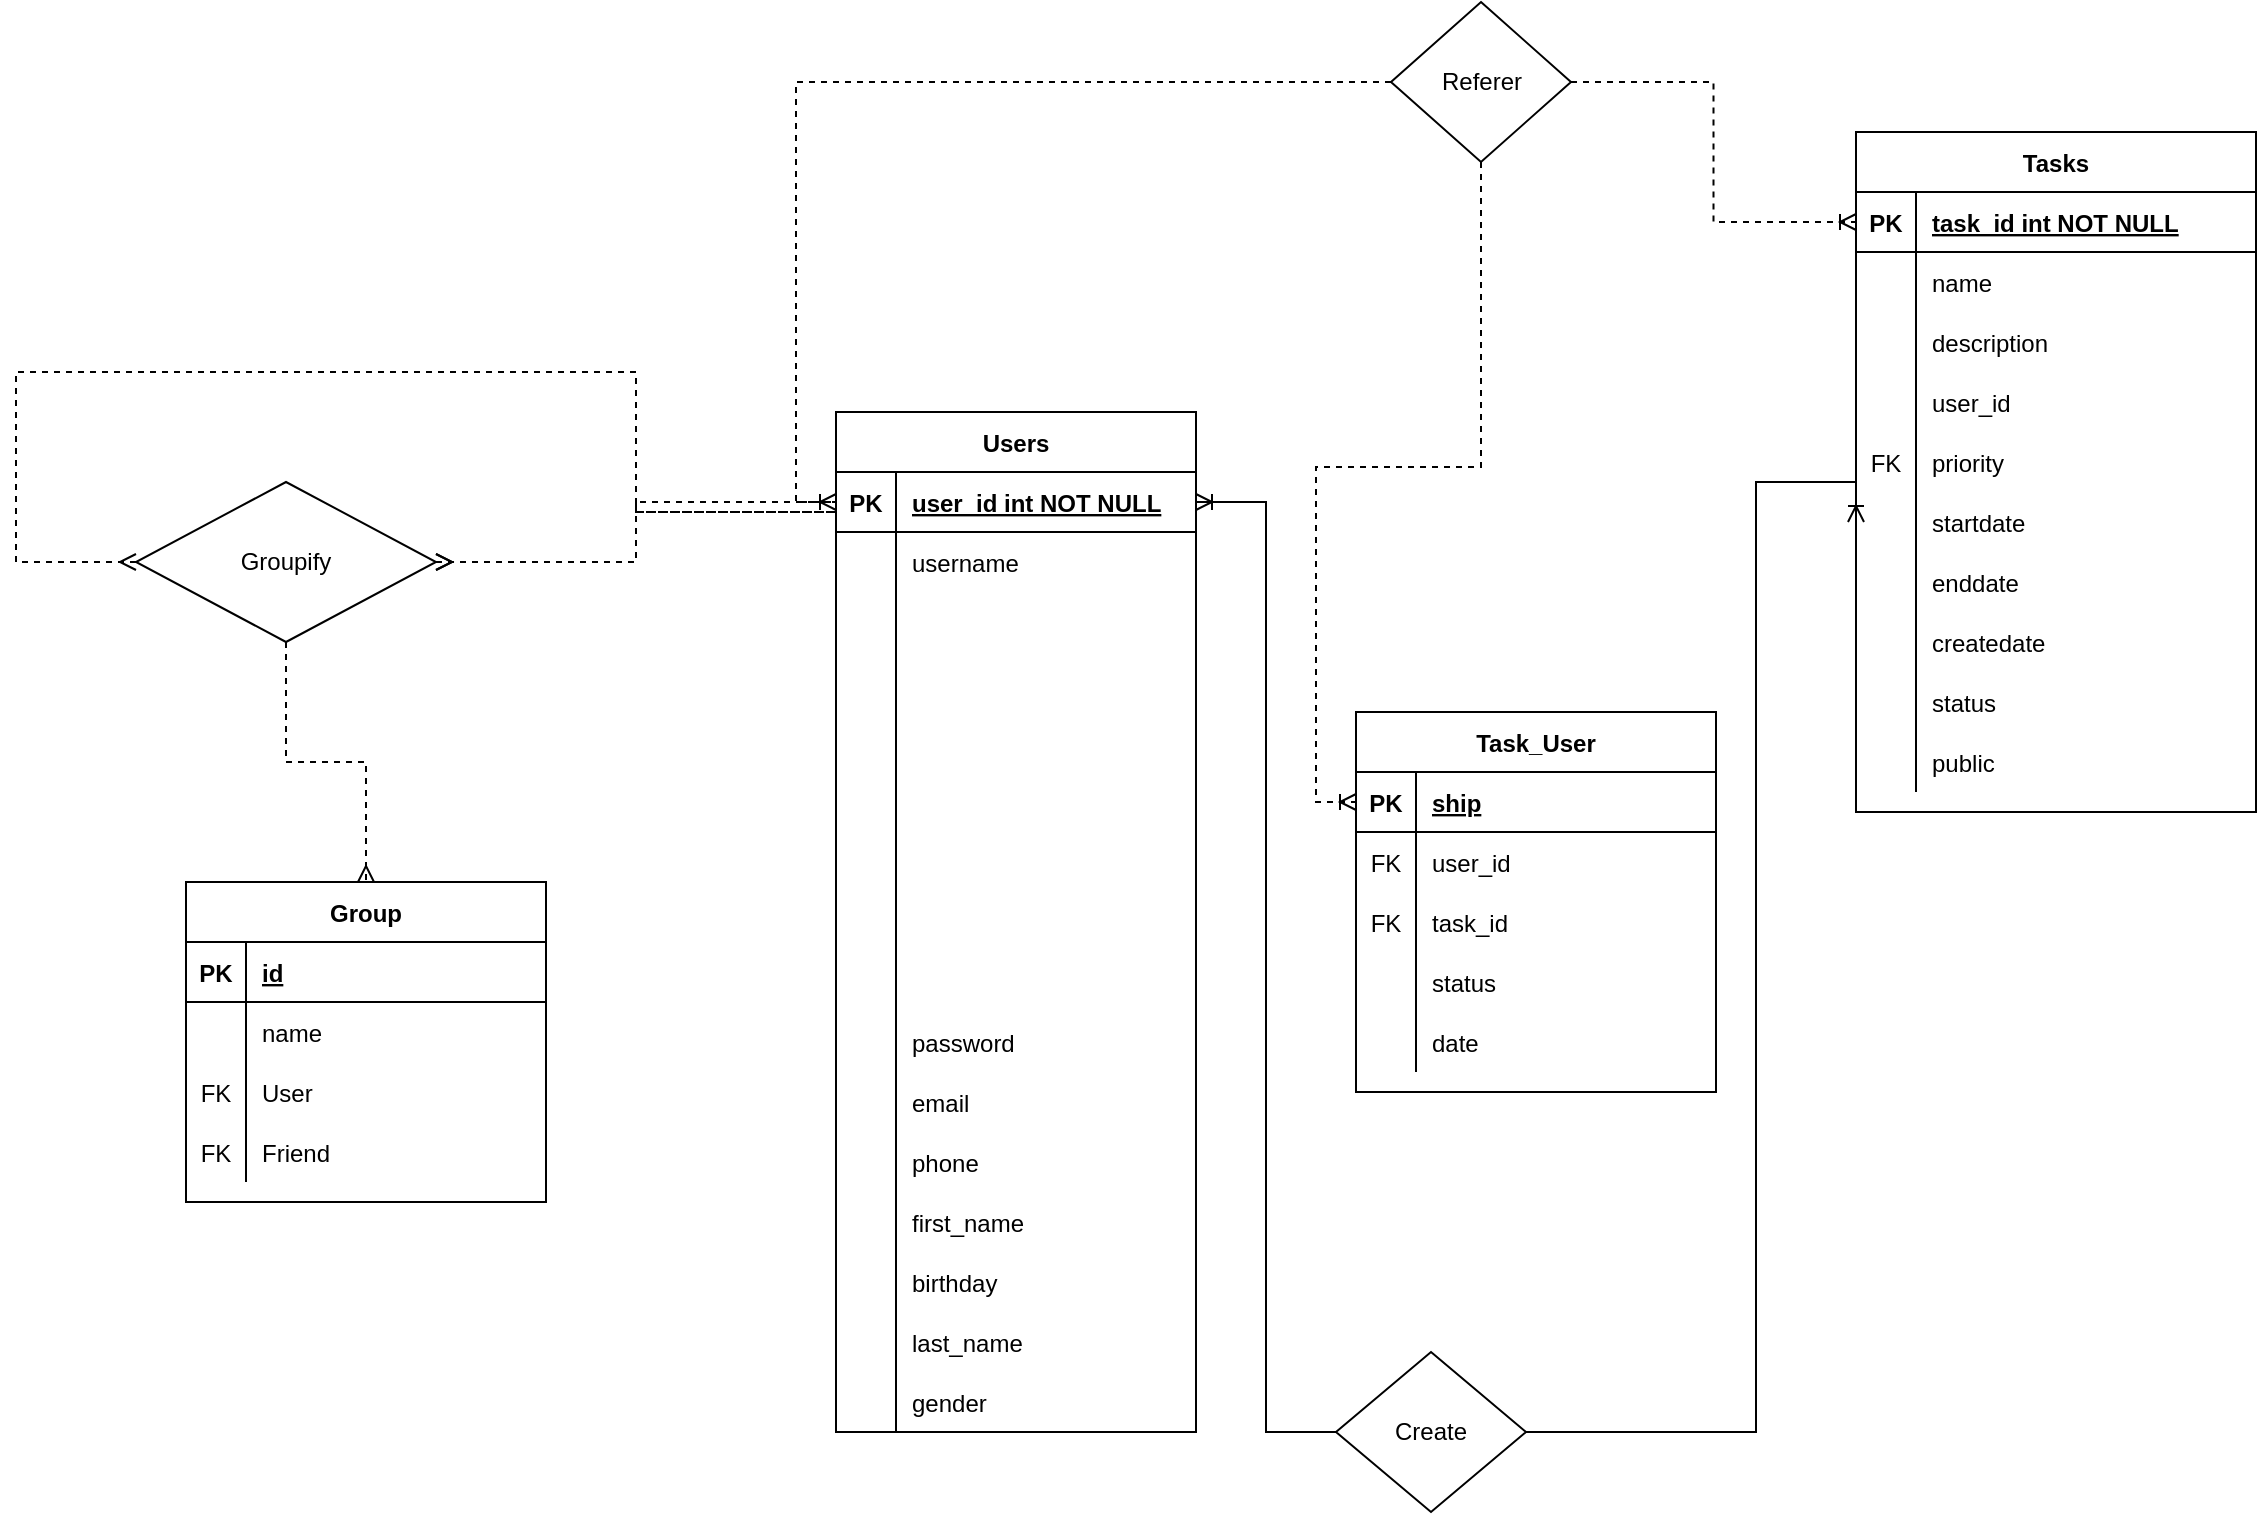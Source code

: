 <mxfile version="20.4.0" type="github">
  <diagram id="Y2d9emIrTL5dsCf72eh4" name="Страница 1">
    <mxGraphModel dx="2249" dy="794" grid="1" gridSize="10" guides="1" tooltips="1" connect="1" arrows="1" fold="1" page="1" pageScale="1" pageWidth="827" pageHeight="1169" math="0" shadow="0">
      <root>
        <mxCell id="0" />
        <mxCell id="1" parent="0" />
        <mxCell id="_Jr-ETtrOmnpSf2KZrez-17" value="Users" style="shape=table;startSize=30;container=1;collapsible=1;childLayout=tableLayout;fixedRows=1;rowLines=0;fontStyle=1;align=center;resizeLast=1;" parent="1" vertex="1">
          <mxGeometry x="80" y="270" width="180" height="510" as="geometry" />
        </mxCell>
        <mxCell id="_Jr-ETtrOmnpSf2KZrez-18" value="" style="shape=tableRow;horizontal=0;startSize=0;swimlaneHead=0;swimlaneBody=0;fillColor=none;collapsible=0;dropTarget=0;points=[[0,0.5],[1,0.5]];portConstraint=eastwest;top=0;left=0;right=0;bottom=1;" parent="_Jr-ETtrOmnpSf2KZrez-17" vertex="1">
          <mxGeometry y="30" width="180" height="30" as="geometry" />
        </mxCell>
        <mxCell id="_Jr-ETtrOmnpSf2KZrez-19" value="PK" style="shape=partialRectangle;connectable=0;fillColor=none;top=0;left=0;bottom=0;right=0;fontStyle=1;overflow=hidden;" parent="_Jr-ETtrOmnpSf2KZrez-18" vertex="1">
          <mxGeometry width="30" height="30" as="geometry">
            <mxRectangle width="30" height="30" as="alternateBounds" />
          </mxGeometry>
        </mxCell>
        <mxCell id="_Jr-ETtrOmnpSf2KZrez-20" value="user_id int NOT NULL" style="shape=partialRectangle;connectable=0;fillColor=none;top=0;left=0;bottom=0;right=0;align=left;spacingLeft=6;fontStyle=5;overflow=hidden;" parent="_Jr-ETtrOmnpSf2KZrez-18" vertex="1">
          <mxGeometry x="30" width="150" height="30" as="geometry">
            <mxRectangle width="150" height="30" as="alternateBounds" />
          </mxGeometry>
        </mxCell>
        <mxCell id="uWXEXd1oXIdzr7isjqAE-45" value="" style="shape=tableRow;horizontal=0;startSize=0;swimlaneHead=0;swimlaneBody=0;fillColor=none;collapsible=0;dropTarget=0;points=[[0,0.5],[1,0.5]];portConstraint=eastwest;top=0;left=0;right=0;bottom=0;" vertex="1" parent="_Jr-ETtrOmnpSf2KZrez-17">
          <mxGeometry y="60" width="180" height="30" as="geometry" />
        </mxCell>
        <mxCell id="uWXEXd1oXIdzr7isjqAE-46" value="" style="shape=partialRectangle;connectable=0;fillColor=none;top=0;left=0;bottom=0;right=0;editable=1;overflow=hidden;" vertex="1" parent="uWXEXd1oXIdzr7isjqAE-45">
          <mxGeometry width="30" height="30" as="geometry">
            <mxRectangle width="30" height="30" as="alternateBounds" />
          </mxGeometry>
        </mxCell>
        <mxCell id="uWXEXd1oXIdzr7isjqAE-47" value="username" style="shape=partialRectangle;connectable=0;fillColor=none;top=0;left=0;bottom=0;right=0;align=left;spacingLeft=6;overflow=hidden;" vertex="1" parent="uWXEXd1oXIdzr7isjqAE-45">
          <mxGeometry x="30" width="150" height="30" as="geometry">
            <mxRectangle width="150" height="30" as="alternateBounds" />
          </mxGeometry>
        </mxCell>
        <mxCell id="uWXEXd1oXIdzr7isjqAE-41" value="" style="shape=tableRow;horizontal=0;startSize=0;swimlaneHead=0;swimlaneBody=0;fillColor=none;collapsible=0;dropTarget=0;points=[[0,0.5],[1,0.5]];portConstraint=eastwest;top=0;left=0;right=0;bottom=0;" vertex="1" parent="_Jr-ETtrOmnpSf2KZrez-17">
          <mxGeometry y="90" width="180" height="30" as="geometry" />
        </mxCell>
        <mxCell id="uWXEXd1oXIdzr7isjqAE-42" value="" style="shape=partialRectangle;connectable=0;fillColor=none;top=0;left=0;bottom=0;right=0;editable=1;overflow=hidden;" vertex="1" parent="uWXEXd1oXIdzr7isjqAE-41">
          <mxGeometry width="30" height="30" as="geometry">
            <mxRectangle width="30" height="30" as="alternateBounds" />
          </mxGeometry>
        </mxCell>
        <mxCell id="uWXEXd1oXIdzr7isjqAE-43" value="" style="shape=partialRectangle;connectable=0;fillColor=none;top=0;left=0;bottom=0;right=0;align=left;spacingLeft=6;overflow=hidden;" vertex="1" parent="uWXEXd1oXIdzr7isjqAE-41">
          <mxGeometry x="30" width="150" height="30" as="geometry">
            <mxRectangle width="150" height="30" as="alternateBounds" />
          </mxGeometry>
        </mxCell>
        <mxCell id="uWXEXd1oXIdzr7isjqAE-38" value="" style="shape=tableRow;horizontal=0;startSize=0;swimlaneHead=0;swimlaneBody=0;fillColor=none;collapsible=0;dropTarget=0;points=[[0,0.5],[1,0.5]];portConstraint=eastwest;top=0;left=0;right=0;bottom=0;" vertex="1" parent="_Jr-ETtrOmnpSf2KZrez-17">
          <mxGeometry y="120" width="180" height="30" as="geometry" />
        </mxCell>
        <mxCell id="uWXEXd1oXIdzr7isjqAE-39" value="" style="shape=partialRectangle;connectable=0;fillColor=none;top=0;left=0;bottom=0;right=0;editable=1;overflow=hidden;" vertex="1" parent="uWXEXd1oXIdzr7isjqAE-38">
          <mxGeometry width="30" height="30" as="geometry">
            <mxRectangle width="30" height="30" as="alternateBounds" />
          </mxGeometry>
        </mxCell>
        <mxCell id="uWXEXd1oXIdzr7isjqAE-40" value="" style="shape=partialRectangle;connectable=0;fillColor=none;top=0;left=0;bottom=0;right=0;align=left;spacingLeft=6;overflow=hidden;" vertex="1" parent="uWXEXd1oXIdzr7isjqAE-38">
          <mxGeometry x="30" width="150" height="30" as="geometry">
            <mxRectangle width="150" height="30" as="alternateBounds" />
          </mxGeometry>
        </mxCell>
        <mxCell id="uWXEXd1oXIdzr7isjqAE-35" value="" style="shape=tableRow;horizontal=0;startSize=0;swimlaneHead=0;swimlaneBody=0;fillColor=none;collapsible=0;dropTarget=0;points=[[0,0.5],[1,0.5]];portConstraint=eastwest;top=0;left=0;right=0;bottom=0;" vertex="1" parent="_Jr-ETtrOmnpSf2KZrez-17">
          <mxGeometry y="150" width="180" height="30" as="geometry" />
        </mxCell>
        <mxCell id="uWXEXd1oXIdzr7isjqAE-36" value="" style="shape=partialRectangle;connectable=0;fillColor=none;top=0;left=0;bottom=0;right=0;editable=1;overflow=hidden;" vertex="1" parent="uWXEXd1oXIdzr7isjqAE-35">
          <mxGeometry width="30" height="30" as="geometry">
            <mxRectangle width="30" height="30" as="alternateBounds" />
          </mxGeometry>
        </mxCell>
        <mxCell id="uWXEXd1oXIdzr7isjqAE-37" value="" style="shape=partialRectangle;connectable=0;fillColor=none;top=0;left=0;bottom=0;right=0;align=left;spacingLeft=6;overflow=hidden;" vertex="1" parent="uWXEXd1oXIdzr7isjqAE-35">
          <mxGeometry x="30" width="150" height="30" as="geometry">
            <mxRectangle width="150" height="30" as="alternateBounds" />
          </mxGeometry>
        </mxCell>
        <mxCell id="uWXEXd1oXIdzr7isjqAE-32" value="" style="shape=tableRow;horizontal=0;startSize=0;swimlaneHead=0;swimlaneBody=0;fillColor=none;collapsible=0;dropTarget=0;points=[[0,0.5],[1,0.5]];portConstraint=eastwest;top=0;left=0;right=0;bottom=0;" vertex="1" parent="_Jr-ETtrOmnpSf2KZrez-17">
          <mxGeometry y="180" width="180" height="30" as="geometry" />
        </mxCell>
        <mxCell id="uWXEXd1oXIdzr7isjqAE-33" value="" style="shape=partialRectangle;connectable=0;fillColor=none;top=0;left=0;bottom=0;right=0;editable=1;overflow=hidden;" vertex="1" parent="uWXEXd1oXIdzr7isjqAE-32">
          <mxGeometry width="30" height="30" as="geometry">
            <mxRectangle width="30" height="30" as="alternateBounds" />
          </mxGeometry>
        </mxCell>
        <mxCell id="uWXEXd1oXIdzr7isjqAE-34" value="" style="shape=partialRectangle;connectable=0;fillColor=none;top=0;left=0;bottom=0;right=0;align=left;spacingLeft=6;overflow=hidden;" vertex="1" parent="uWXEXd1oXIdzr7isjqAE-32">
          <mxGeometry x="30" width="150" height="30" as="geometry">
            <mxRectangle width="150" height="30" as="alternateBounds" />
          </mxGeometry>
        </mxCell>
        <mxCell id="uWXEXd1oXIdzr7isjqAE-24" value="" style="shape=tableRow;horizontal=0;startSize=0;swimlaneHead=0;swimlaneBody=0;fillColor=none;collapsible=0;dropTarget=0;points=[[0,0.5],[1,0.5]];portConstraint=eastwest;top=0;left=0;right=0;bottom=0;" vertex="1" parent="_Jr-ETtrOmnpSf2KZrez-17">
          <mxGeometry y="210" width="180" height="30" as="geometry" />
        </mxCell>
        <mxCell id="uWXEXd1oXIdzr7isjqAE-25" value="" style="shape=partialRectangle;connectable=0;fillColor=none;top=0;left=0;bottom=0;right=0;editable=1;overflow=hidden;" vertex="1" parent="uWXEXd1oXIdzr7isjqAE-24">
          <mxGeometry width="30" height="30" as="geometry">
            <mxRectangle width="30" height="30" as="alternateBounds" />
          </mxGeometry>
        </mxCell>
        <mxCell id="uWXEXd1oXIdzr7isjqAE-26" value="" style="shape=partialRectangle;connectable=0;fillColor=none;top=0;left=0;bottom=0;right=0;align=left;spacingLeft=6;overflow=hidden;" vertex="1" parent="uWXEXd1oXIdzr7isjqAE-24">
          <mxGeometry x="30" width="150" height="30" as="geometry">
            <mxRectangle width="150" height="30" as="alternateBounds" />
          </mxGeometry>
        </mxCell>
        <mxCell id="uWXEXd1oXIdzr7isjqAE-21" value="" style="shape=tableRow;horizontal=0;startSize=0;swimlaneHead=0;swimlaneBody=0;fillColor=none;collapsible=0;dropTarget=0;points=[[0,0.5],[1,0.5]];portConstraint=eastwest;top=0;left=0;right=0;bottom=0;" vertex="1" parent="_Jr-ETtrOmnpSf2KZrez-17">
          <mxGeometry y="240" width="180" height="30" as="geometry" />
        </mxCell>
        <mxCell id="uWXEXd1oXIdzr7isjqAE-22" value="" style="shape=partialRectangle;connectable=0;fillColor=none;top=0;left=0;bottom=0;right=0;editable=1;overflow=hidden;" vertex="1" parent="uWXEXd1oXIdzr7isjqAE-21">
          <mxGeometry width="30" height="30" as="geometry">
            <mxRectangle width="30" height="30" as="alternateBounds" />
          </mxGeometry>
        </mxCell>
        <mxCell id="uWXEXd1oXIdzr7isjqAE-23" value="" style="shape=partialRectangle;connectable=0;fillColor=none;top=0;left=0;bottom=0;right=0;align=left;spacingLeft=6;overflow=hidden;" vertex="1" parent="uWXEXd1oXIdzr7isjqAE-21">
          <mxGeometry x="30" width="150" height="30" as="geometry">
            <mxRectangle width="150" height="30" as="alternateBounds" />
          </mxGeometry>
        </mxCell>
        <mxCell id="_Jr-ETtrOmnpSf2KZrez-21" value="" style="shape=tableRow;horizontal=0;startSize=0;swimlaneHead=0;swimlaneBody=0;fillColor=none;collapsible=0;dropTarget=0;points=[[0,0.5],[1,0.5]];portConstraint=eastwest;top=0;left=0;right=0;bottom=0;" parent="_Jr-ETtrOmnpSf2KZrez-17" vertex="1">
          <mxGeometry y="270" width="180" height="30" as="geometry" />
        </mxCell>
        <mxCell id="_Jr-ETtrOmnpSf2KZrez-22" value="" style="shape=partialRectangle;connectable=0;fillColor=none;top=0;left=0;bottom=0;right=0;editable=1;overflow=hidden;" parent="_Jr-ETtrOmnpSf2KZrez-21" vertex="1">
          <mxGeometry width="30" height="30" as="geometry">
            <mxRectangle width="30" height="30" as="alternateBounds" />
          </mxGeometry>
        </mxCell>
        <mxCell id="_Jr-ETtrOmnpSf2KZrez-23" value="" style="shape=partialRectangle;connectable=0;fillColor=none;top=0;left=0;bottom=0;right=0;align=left;spacingLeft=6;overflow=hidden;" parent="_Jr-ETtrOmnpSf2KZrez-21" vertex="1">
          <mxGeometry x="30" width="150" height="30" as="geometry">
            <mxRectangle width="150" height="30" as="alternateBounds" />
          </mxGeometry>
        </mxCell>
        <mxCell id="_Jr-ETtrOmnpSf2KZrez-24" value="" style="shape=tableRow;horizontal=0;startSize=0;swimlaneHead=0;swimlaneBody=0;fillColor=none;collapsible=0;dropTarget=0;points=[[0,0.5],[1,0.5]];portConstraint=eastwest;top=0;left=0;right=0;bottom=0;" parent="_Jr-ETtrOmnpSf2KZrez-17" vertex="1">
          <mxGeometry y="300" width="180" height="30" as="geometry" />
        </mxCell>
        <mxCell id="_Jr-ETtrOmnpSf2KZrez-25" value="" style="shape=partialRectangle;connectable=0;fillColor=none;top=0;left=0;bottom=0;right=0;editable=1;overflow=hidden;" parent="_Jr-ETtrOmnpSf2KZrez-24" vertex="1">
          <mxGeometry width="30" height="30" as="geometry">
            <mxRectangle width="30" height="30" as="alternateBounds" />
          </mxGeometry>
        </mxCell>
        <mxCell id="_Jr-ETtrOmnpSf2KZrez-26" value="password" style="shape=partialRectangle;connectable=0;fillColor=none;top=0;left=0;bottom=0;right=0;align=left;spacingLeft=6;overflow=hidden;" parent="_Jr-ETtrOmnpSf2KZrez-24" vertex="1">
          <mxGeometry x="30" width="150" height="30" as="geometry">
            <mxRectangle width="150" height="30" as="alternateBounds" />
          </mxGeometry>
        </mxCell>
        <mxCell id="_Jr-ETtrOmnpSf2KZrez-27" value="" style="shape=tableRow;horizontal=0;startSize=0;swimlaneHead=0;swimlaneBody=0;fillColor=none;collapsible=0;dropTarget=0;points=[[0,0.5],[1,0.5]];portConstraint=eastwest;top=0;left=0;right=0;bottom=0;" parent="_Jr-ETtrOmnpSf2KZrez-17" vertex="1">
          <mxGeometry y="330" width="180" height="30" as="geometry" />
        </mxCell>
        <mxCell id="_Jr-ETtrOmnpSf2KZrez-28" value="" style="shape=partialRectangle;connectable=0;fillColor=none;top=0;left=0;bottom=0;right=0;editable=1;overflow=hidden;" parent="_Jr-ETtrOmnpSf2KZrez-27" vertex="1">
          <mxGeometry width="30" height="30" as="geometry">
            <mxRectangle width="30" height="30" as="alternateBounds" />
          </mxGeometry>
        </mxCell>
        <mxCell id="_Jr-ETtrOmnpSf2KZrez-29" value="email" style="shape=partialRectangle;connectable=0;fillColor=none;top=0;left=0;bottom=0;right=0;align=left;spacingLeft=6;overflow=hidden;" parent="_Jr-ETtrOmnpSf2KZrez-27" vertex="1">
          <mxGeometry x="30" width="150" height="30" as="geometry">
            <mxRectangle width="150" height="30" as="alternateBounds" />
          </mxGeometry>
        </mxCell>
        <mxCell id="_Jr-ETtrOmnpSf2KZrez-57" style="shape=tableRow;horizontal=0;startSize=0;swimlaneHead=0;swimlaneBody=0;fillColor=none;collapsible=0;dropTarget=0;points=[[0,0.5],[1,0.5]];portConstraint=eastwest;top=0;left=0;right=0;bottom=0;" parent="_Jr-ETtrOmnpSf2KZrez-17" vertex="1">
          <mxGeometry y="360" width="180" height="30" as="geometry" />
        </mxCell>
        <mxCell id="_Jr-ETtrOmnpSf2KZrez-58" style="shape=partialRectangle;connectable=0;fillColor=none;top=0;left=0;bottom=0;right=0;editable=1;overflow=hidden;" parent="_Jr-ETtrOmnpSf2KZrez-57" vertex="1">
          <mxGeometry width="30" height="30" as="geometry">
            <mxRectangle width="30" height="30" as="alternateBounds" />
          </mxGeometry>
        </mxCell>
        <mxCell id="_Jr-ETtrOmnpSf2KZrez-59" value="phone" style="shape=partialRectangle;connectable=0;fillColor=none;top=0;left=0;bottom=0;right=0;align=left;spacingLeft=6;overflow=hidden;" parent="_Jr-ETtrOmnpSf2KZrez-57" vertex="1">
          <mxGeometry x="30" width="150" height="30" as="geometry">
            <mxRectangle width="150" height="30" as="alternateBounds" />
          </mxGeometry>
        </mxCell>
        <mxCell id="_Jr-ETtrOmnpSf2KZrez-63" style="shape=tableRow;horizontal=0;startSize=0;swimlaneHead=0;swimlaneBody=0;fillColor=none;collapsible=0;dropTarget=0;points=[[0,0.5],[1,0.5]];portConstraint=eastwest;top=0;left=0;right=0;bottom=0;" parent="_Jr-ETtrOmnpSf2KZrez-17" vertex="1">
          <mxGeometry y="390" width="180" height="30" as="geometry" />
        </mxCell>
        <mxCell id="_Jr-ETtrOmnpSf2KZrez-64" style="shape=partialRectangle;connectable=0;fillColor=none;top=0;left=0;bottom=0;right=0;editable=1;overflow=hidden;" parent="_Jr-ETtrOmnpSf2KZrez-63" vertex="1">
          <mxGeometry width="30" height="30" as="geometry">
            <mxRectangle width="30" height="30" as="alternateBounds" />
          </mxGeometry>
        </mxCell>
        <mxCell id="_Jr-ETtrOmnpSf2KZrez-65" value="first_name" style="shape=partialRectangle;connectable=0;fillColor=none;top=0;left=0;bottom=0;right=0;align=left;spacingLeft=6;overflow=hidden;" parent="_Jr-ETtrOmnpSf2KZrez-63" vertex="1">
          <mxGeometry x="30" width="150" height="30" as="geometry">
            <mxRectangle width="150" height="30" as="alternateBounds" />
          </mxGeometry>
        </mxCell>
        <mxCell id="_Jr-ETtrOmnpSf2KZrez-60" style="shape=tableRow;horizontal=0;startSize=0;swimlaneHead=0;swimlaneBody=0;fillColor=none;collapsible=0;dropTarget=0;points=[[0,0.5],[1,0.5]];portConstraint=eastwest;top=0;left=0;right=0;bottom=0;" parent="_Jr-ETtrOmnpSf2KZrez-17" vertex="1">
          <mxGeometry y="420" width="180" height="30" as="geometry" />
        </mxCell>
        <mxCell id="_Jr-ETtrOmnpSf2KZrez-61" style="shape=partialRectangle;connectable=0;fillColor=none;top=0;left=0;bottom=0;right=0;editable=1;overflow=hidden;" parent="_Jr-ETtrOmnpSf2KZrez-60" vertex="1">
          <mxGeometry width="30" height="30" as="geometry">
            <mxRectangle width="30" height="30" as="alternateBounds" />
          </mxGeometry>
        </mxCell>
        <mxCell id="_Jr-ETtrOmnpSf2KZrez-62" value="birthday" style="shape=partialRectangle;connectable=0;fillColor=none;top=0;left=0;bottom=0;right=0;align=left;spacingLeft=6;overflow=hidden;" parent="_Jr-ETtrOmnpSf2KZrez-60" vertex="1">
          <mxGeometry x="30" width="150" height="30" as="geometry">
            <mxRectangle width="150" height="30" as="alternateBounds" />
          </mxGeometry>
        </mxCell>
        <mxCell id="_Jr-ETtrOmnpSf2KZrez-66" style="shape=tableRow;horizontal=0;startSize=0;swimlaneHead=0;swimlaneBody=0;fillColor=none;collapsible=0;dropTarget=0;points=[[0,0.5],[1,0.5]];portConstraint=eastwest;top=0;left=0;right=0;bottom=0;" parent="_Jr-ETtrOmnpSf2KZrez-17" vertex="1">
          <mxGeometry y="450" width="180" height="30" as="geometry" />
        </mxCell>
        <mxCell id="_Jr-ETtrOmnpSf2KZrez-67" style="shape=partialRectangle;connectable=0;fillColor=none;top=0;left=0;bottom=0;right=0;editable=1;overflow=hidden;" parent="_Jr-ETtrOmnpSf2KZrez-66" vertex="1">
          <mxGeometry width="30" height="30" as="geometry">
            <mxRectangle width="30" height="30" as="alternateBounds" />
          </mxGeometry>
        </mxCell>
        <mxCell id="_Jr-ETtrOmnpSf2KZrez-68" value="last_name" style="shape=partialRectangle;connectable=0;fillColor=none;top=0;left=0;bottom=0;right=0;align=left;spacingLeft=6;overflow=hidden;" parent="_Jr-ETtrOmnpSf2KZrez-66" vertex="1">
          <mxGeometry x="30" width="150" height="30" as="geometry">
            <mxRectangle width="150" height="30" as="alternateBounds" />
          </mxGeometry>
        </mxCell>
        <mxCell id="_Jr-ETtrOmnpSf2KZrez-69" style="shape=tableRow;horizontal=0;startSize=0;swimlaneHead=0;swimlaneBody=0;fillColor=none;collapsible=0;dropTarget=0;points=[[0,0.5],[1,0.5]];portConstraint=eastwest;top=0;left=0;right=0;bottom=0;" parent="_Jr-ETtrOmnpSf2KZrez-17" vertex="1">
          <mxGeometry y="480" width="180" height="30" as="geometry" />
        </mxCell>
        <mxCell id="_Jr-ETtrOmnpSf2KZrez-70" style="shape=partialRectangle;connectable=0;fillColor=none;top=0;left=0;bottom=0;right=0;editable=1;overflow=hidden;" parent="_Jr-ETtrOmnpSf2KZrez-69" vertex="1">
          <mxGeometry width="30" height="30" as="geometry">
            <mxRectangle width="30" height="30" as="alternateBounds" />
          </mxGeometry>
        </mxCell>
        <mxCell id="_Jr-ETtrOmnpSf2KZrez-71" value="gender" style="shape=partialRectangle;connectable=0;fillColor=none;top=0;left=0;bottom=0;right=0;align=left;spacingLeft=6;overflow=hidden;" parent="_Jr-ETtrOmnpSf2KZrez-69" vertex="1">
          <mxGeometry x="30" width="150" height="30" as="geometry">
            <mxRectangle width="150" height="30" as="alternateBounds" />
          </mxGeometry>
        </mxCell>
        <mxCell id="_Jr-ETtrOmnpSf2KZrez-30" value="Task_User" style="shape=table;startSize=30;container=1;collapsible=1;childLayout=tableLayout;fixedRows=1;rowLines=0;fontStyle=1;align=center;resizeLast=1;" parent="1" vertex="1">
          <mxGeometry x="340" y="420" width="180" height="190" as="geometry" />
        </mxCell>
        <mxCell id="_Jr-ETtrOmnpSf2KZrez-31" value="" style="shape=tableRow;horizontal=0;startSize=0;swimlaneHead=0;swimlaneBody=0;fillColor=none;collapsible=0;dropTarget=0;points=[[0,0.5],[1,0.5]];portConstraint=eastwest;top=0;left=0;right=0;bottom=1;" parent="_Jr-ETtrOmnpSf2KZrez-30" vertex="1">
          <mxGeometry y="30" width="180" height="30" as="geometry" />
        </mxCell>
        <mxCell id="_Jr-ETtrOmnpSf2KZrez-32" value="PK" style="shape=partialRectangle;connectable=0;fillColor=none;top=0;left=0;bottom=0;right=0;fontStyle=1;overflow=hidden;" parent="_Jr-ETtrOmnpSf2KZrez-31" vertex="1">
          <mxGeometry width="30" height="30" as="geometry">
            <mxRectangle width="30" height="30" as="alternateBounds" />
          </mxGeometry>
        </mxCell>
        <mxCell id="_Jr-ETtrOmnpSf2KZrez-33" value="ship" style="shape=partialRectangle;connectable=0;fillColor=none;top=0;left=0;bottom=0;right=0;align=left;spacingLeft=6;fontStyle=5;overflow=hidden;" parent="_Jr-ETtrOmnpSf2KZrez-31" vertex="1">
          <mxGeometry x="30" width="150" height="30" as="geometry">
            <mxRectangle width="150" height="30" as="alternateBounds" />
          </mxGeometry>
        </mxCell>
        <mxCell id="_Jr-ETtrOmnpSf2KZrez-34" value="" style="shape=tableRow;horizontal=0;startSize=0;swimlaneHead=0;swimlaneBody=0;fillColor=none;collapsible=0;dropTarget=0;points=[[0,0.5],[1,0.5]];portConstraint=eastwest;top=0;left=0;right=0;bottom=0;" parent="_Jr-ETtrOmnpSf2KZrez-30" vertex="1">
          <mxGeometry y="60" width="180" height="30" as="geometry" />
        </mxCell>
        <mxCell id="_Jr-ETtrOmnpSf2KZrez-35" value="FK" style="shape=partialRectangle;connectable=0;fillColor=none;top=0;left=0;bottom=0;right=0;editable=1;overflow=hidden;" parent="_Jr-ETtrOmnpSf2KZrez-34" vertex="1">
          <mxGeometry width="30" height="30" as="geometry">
            <mxRectangle width="30" height="30" as="alternateBounds" />
          </mxGeometry>
        </mxCell>
        <mxCell id="_Jr-ETtrOmnpSf2KZrez-36" value="user_id" style="shape=partialRectangle;connectable=0;fillColor=none;top=0;left=0;bottom=0;right=0;align=left;spacingLeft=6;overflow=hidden;" parent="_Jr-ETtrOmnpSf2KZrez-34" vertex="1">
          <mxGeometry x="30" width="150" height="30" as="geometry">
            <mxRectangle width="150" height="30" as="alternateBounds" />
          </mxGeometry>
        </mxCell>
        <mxCell id="_Jr-ETtrOmnpSf2KZrez-37" value="" style="shape=tableRow;horizontal=0;startSize=0;swimlaneHead=0;swimlaneBody=0;fillColor=none;collapsible=0;dropTarget=0;points=[[0,0.5],[1,0.5]];portConstraint=eastwest;top=0;left=0;right=0;bottom=0;" parent="_Jr-ETtrOmnpSf2KZrez-30" vertex="1">
          <mxGeometry y="90" width="180" height="30" as="geometry" />
        </mxCell>
        <mxCell id="_Jr-ETtrOmnpSf2KZrez-38" value="FK" style="shape=partialRectangle;connectable=0;fillColor=none;top=0;left=0;bottom=0;right=0;editable=1;overflow=hidden;" parent="_Jr-ETtrOmnpSf2KZrez-37" vertex="1">
          <mxGeometry width="30" height="30" as="geometry">
            <mxRectangle width="30" height="30" as="alternateBounds" />
          </mxGeometry>
        </mxCell>
        <mxCell id="_Jr-ETtrOmnpSf2KZrez-39" value="task_id" style="shape=partialRectangle;connectable=0;fillColor=none;top=0;left=0;bottom=0;right=0;align=left;spacingLeft=6;overflow=hidden;" parent="_Jr-ETtrOmnpSf2KZrez-37" vertex="1">
          <mxGeometry x="30" width="150" height="30" as="geometry">
            <mxRectangle width="150" height="30" as="alternateBounds" />
          </mxGeometry>
        </mxCell>
        <mxCell id="_Jr-ETtrOmnpSf2KZrez-40" value="" style="shape=tableRow;horizontal=0;startSize=0;swimlaneHead=0;swimlaneBody=0;fillColor=none;collapsible=0;dropTarget=0;points=[[0,0.5],[1,0.5]];portConstraint=eastwest;top=0;left=0;right=0;bottom=0;" parent="_Jr-ETtrOmnpSf2KZrez-30" vertex="1">
          <mxGeometry y="120" width="180" height="30" as="geometry" />
        </mxCell>
        <mxCell id="_Jr-ETtrOmnpSf2KZrez-41" value="" style="shape=partialRectangle;connectable=0;fillColor=none;top=0;left=0;bottom=0;right=0;editable=1;overflow=hidden;" parent="_Jr-ETtrOmnpSf2KZrez-40" vertex="1">
          <mxGeometry width="30" height="30" as="geometry">
            <mxRectangle width="30" height="30" as="alternateBounds" />
          </mxGeometry>
        </mxCell>
        <mxCell id="_Jr-ETtrOmnpSf2KZrez-42" value="status" style="shape=partialRectangle;connectable=0;fillColor=none;top=0;left=0;bottom=0;right=0;align=left;spacingLeft=6;overflow=hidden;" parent="_Jr-ETtrOmnpSf2KZrez-40" vertex="1">
          <mxGeometry x="30" width="150" height="30" as="geometry">
            <mxRectangle width="150" height="30" as="alternateBounds" />
          </mxGeometry>
        </mxCell>
        <mxCell id="_Jr-ETtrOmnpSf2KZrez-81" style="shape=tableRow;horizontal=0;startSize=0;swimlaneHead=0;swimlaneBody=0;fillColor=none;collapsible=0;dropTarget=0;points=[[0,0.5],[1,0.5]];portConstraint=eastwest;top=0;left=0;right=0;bottom=0;" parent="_Jr-ETtrOmnpSf2KZrez-30" vertex="1">
          <mxGeometry y="150" width="180" height="30" as="geometry" />
        </mxCell>
        <mxCell id="_Jr-ETtrOmnpSf2KZrez-82" style="shape=partialRectangle;connectable=0;fillColor=none;top=0;left=0;bottom=0;right=0;editable=1;overflow=hidden;" parent="_Jr-ETtrOmnpSf2KZrez-81" vertex="1">
          <mxGeometry width="30" height="30" as="geometry">
            <mxRectangle width="30" height="30" as="alternateBounds" />
          </mxGeometry>
        </mxCell>
        <mxCell id="_Jr-ETtrOmnpSf2KZrez-83" value="date" style="shape=partialRectangle;connectable=0;fillColor=none;top=0;left=0;bottom=0;right=0;align=left;spacingLeft=6;overflow=hidden;" parent="_Jr-ETtrOmnpSf2KZrez-81" vertex="1">
          <mxGeometry x="30" width="150" height="30" as="geometry">
            <mxRectangle width="150" height="30" as="alternateBounds" />
          </mxGeometry>
        </mxCell>
        <mxCell id="_Jr-ETtrOmnpSf2KZrez-43" value="Tasks" style="shape=table;startSize=30;container=1;collapsible=1;childLayout=tableLayout;fixedRows=1;rowLines=0;fontStyle=1;align=center;resizeLast=1;" parent="1" vertex="1">
          <mxGeometry x="590" y="130" width="200" height="340" as="geometry" />
        </mxCell>
        <mxCell id="_Jr-ETtrOmnpSf2KZrez-44" value="" style="shape=tableRow;horizontal=0;startSize=0;swimlaneHead=0;swimlaneBody=0;fillColor=none;collapsible=0;dropTarget=0;points=[[0,0.5],[1,0.5]];portConstraint=eastwest;top=0;left=0;right=0;bottom=1;" parent="_Jr-ETtrOmnpSf2KZrez-43" vertex="1">
          <mxGeometry y="30" width="200" height="30" as="geometry" />
        </mxCell>
        <mxCell id="_Jr-ETtrOmnpSf2KZrez-45" value="PK" style="shape=partialRectangle;connectable=0;fillColor=none;top=0;left=0;bottom=0;right=0;fontStyle=1;overflow=hidden;" parent="_Jr-ETtrOmnpSf2KZrez-44" vertex="1">
          <mxGeometry width="30" height="30" as="geometry">
            <mxRectangle width="30" height="30" as="alternateBounds" />
          </mxGeometry>
        </mxCell>
        <mxCell id="_Jr-ETtrOmnpSf2KZrez-46" value="task_id int NOT NULL" style="shape=partialRectangle;connectable=0;fillColor=none;top=0;left=0;bottom=0;right=0;align=left;spacingLeft=6;fontStyle=5;overflow=hidden;" parent="_Jr-ETtrOmnpSf2KZrez-44" vertex="1">
          <mxGeometry x="30" width="170" height="30" as="geometry">
            <mxRectangle width="170" height="30" as="alternateBounds" />
          </mxGeometry>
        </mxCell>
        <mxCell id="_Jr-ETtrOmnpSf2KZrez-47" value="" style="shape=tableRow;horizontal=0;startSize=0;swimlaneHead=0;swimlaneBody=0;fillColor=none;collapsible=0;dropTarget=0;points=[[0,0.5],[1,0.5]];portConstraint=eastwest;top=0;left=0;right=0;bottom=0;" parent="_Jr-ETtrOmnpSf2KZrez-43" vertex="1">
          <mxGeometry y="60" width="200" height="30" as="geometry" />
        </mxCell>
        <mxCell id="_Jr-ETtrOmnpSf2KZrez-48" value="" style="shape=partialRectangle;connectable=0;fillColor=none;top=0;left=0;bottom=0;right=0;editable=1;overflow=hidden;" parent="_Jr-ETtrOmnpSf2KZrez-47" vertex="1">
          <mxGeometry width="30" height="30" as="geometry">
            <mxRectangle width="30" height="30" as="alternateBounds" />
          </mxGeometry>
        </mxCell>
        <mxCell id="_Jr-ETtrOmnpSf2KZrez-49" value="name" style="shape=partialRectangle;connectable=0;fillColor=none;top=0;left=0;bottom=0;right=0;align=left;spacingLeft=6;overflow=hidden;" parent="_Jr-ETtrOmnpSf2KZrez-47" vertex="1">
          <mxGeometry x="30" width="170" height="30" as="geometry">
            <mxRectangle width="170" height="30" as="alternateBounds" />
          </mxGeometry>
        </mxCell>
        <mxCell id="_Jr-ETtrOmnpSf2KZrez-50" value="" style="shape=tableRow;horizontal=0;startSize=0;swimlaneHead=0;swimlaneBody=0;fillColor=none;collapsible=0;dropTarget=0;points=[[0,0.5],[1,0.5]];portConstraint=eastwest;top=0;left=0;right=0;bottom=0;" parent="_Jr-ETtrOmnpSf2KZrez-43" vertex="1">
          <mxGeometry y="90" width="200" height="30" as="geometry" />
        </mxCell>
        <mxCell id="_Jr-ETtrOmnpSf2KZrez-51" value="" style="shape=partialRectangle;connectable=0;fillColor=none;top=0;left=0;bottom=0;right=0;editable=1;overflow=hidden;" parent="_Jr-ETtrOmnpSf2KZrez-50" vertex="1">
          <mxGeometry width="30" height="30" as="geometry">
            <mxRectangle width="30" height="30" as="alternateBounds" />
          </mxGeometry>
        </mxCell>
        <mxCell id="_Jr-ETtrOmnpSf2KZrez-52" value="description" style="shape=partialRectangle;connectable=0;fillColor=none;top=0;left=0;bottom=0;right=0;align=left;spacingLeft=6;overflow=hidden;" parent="_Jr-ETtrOmnpSf2KZrez-50" vertex="1">
          <mxGeometry x="30" width="170" height="30" as="geometry">
            <mxRectangle width="170" height="30" as="alternateBounds" />
          </mxGeometry>
        </mxCell>
        <mxCell id="_Jr-ETtrOmnpSf2KZrez-53" value="" style="shape=tableRow;horizontal=0;startSize=0;swimlaneHead=0;swimlaneBody=0;fillColor=none;collapsible=0;dropTarget=0;points=[[0,0.5],[1,0.5]];portConstraint=eastwest;top=0;left=0;right=0;bottom=0;" parent="_Jr-ETtrOmnpSf2KZrez-43" vertex="1">
          <mxGeometry y="120" width="200" height="30" as="geometry" />
        </mxCell>
        <mxCell id="_Jr-ETtrOmnpSf2KZrez-54" value="" style="shape=partialRectangle;connectable=0;fillColor=none;top=0;left=0;bottom=0;right=0;editable=1;overflow=hidden;" parent="_Jr-ETtrOmnpSf2KZrez-53" vertex="1">
          <mxGeometry width="30" height="30" as="geometry">
            <mxRectangle width="30" height="30" as="alternateBounds" />
          </mxGeometry>
        </mxCell>
        <mxCell id="_Jr-ETtrOmnpSf2KZrez-55" value="user_id" style="shape=partialRectangle;connectable=0;fillColor=none;top=0;left=0;bottom=0;right=0;align=left;spacingLeft=6;overflow=hidden;" parent="_Jr-ETtrOmnpSf2KZrez-53" vertex="1">
          <mxGeometry x="30" width="170" height="30" as="geometry">
            <mxRectangle width="170" height="30" as="alternateBounds" />
          </mxGeometry>
        </mxCell>
        <mxCell id="_Jr-ETtrOmnpSf2KZrez-99" style="shape=tableRow;horizontal=0;startSize=0;swimlaneHead=0;swimlaneBody=0;fillColor=none;collapsible=0;dropTarget=0;points=[[0,0.5],[1,0.5]];portConstraint=eastwest;top=0;left=0;right=0;bottom=0;" parent="_Jr-ETtrOmnpSf2KZrez-43" vertex="1">
          <mxGeometry y="150" width="200" height="30" as="geometry" />
        </mxCell>
        <mxCell id="_Jr-ETtrOmnpSf2KZrez-100" value="FK" style="shape=partialRectangle;connectable=0;fillColor=none;top=0;left=0;bottom=0;right=0;editable=1;overflow=hidden;" parent="_Jr-ETtrOmnpSf2KZrez-99" vertex="1">
          <mxGeometry width="30" height="30" as="geometry">
            <mxRectangle width="30" height="30" as="alternateBounds" />
          </mxGeometry>
        </mxCell>
        <mxCell id="_Jr-ETtrOmnpSf2KZrez-101" value="priority" style="shape=partialRectangle;connectable=0;fillColor=none;top=0;left=0;bottom=0;right=0;align=left;spacingLeft=6;overflow=hidden;" parent="_Jr-ETtrOmnpSf2KZrez-99" vertex="1">
          <mxGeometry x="30" width="170" height="30" as="geometry">
            <mxRectangle width="170" height="30" as="alternateBounds" />
          </mxGeometry>
        </mxCell>
        <mxCell id="_Jr-ETtrOmnpSf2KZrez-96" style="shape=tableRow;horizontal=0;startSize=0;swimlaneHead=0;swimlaneBody=0;fillColor=none;collapsible=0;dropTarget=0;points=[[0,0.5],[1,0.5]];portConstraint=eastwest;top=0;left=0;right=0;bottom=0;" parent="_Jr-ETtrOmnpSf2KZrez-43" vertex="1">
          <mxGeometry y="180" width="200" height="30" as="geometry" />
        </mxCell>
        <mxCell id="_Jr-ETtrOmnpSf2KZrez-97" style="shape=partialRectangle;connectable=0;fillColor=none;top=0;left=0;bottom=0;right=0;editable=1;overflow=hidden;" parent="_Jr-ETtrOmnpSf2KZrez-96" vertex="1">
          <mxGeometry width="30" height="30" as="geometry">
            <mxRectangle width="30" height="30" as="alternateBounds" />
          </mxGeometry>
        </mxCell>
        <mxCell id="_Jr-ETtrOmnpSf2KZrez-98" value="startdate" style="shape=partialRectangle;connectable=0;fillColor=none;top=0;left=0;bottom=0;right=0;align=left;spacingLeft=6;overflow=hidden;" parent="_Jr-ETtrOmnpSf2KZrez-96" vertex="1">
          <mxGeometry x="30" width="170" height="30" as="geometry">
            <mxRectangle width="170" height="30" as="alternateBounds" />
          </mxGeometry>
        </mxCell>
        <mxCell id="_Jr-ETtrOmnpSf2KZrez-93" style="shape=tableRow;horizontal=0;startSize=0;swimlaneHead=0;swimlaneBody=0;fillColor=none;collapsible=0;dropTarget=0;points=[[0,0.5],[1,0.5]];portConstraint=eastwest;top=0;left=0;right=0;bottom=0;" parent="_Jr-ETtrOmnpSf2KZrez-43" vertex="1">
          <mxGeometry y="210" width="200" height="30" as="geometry" />
        </mxCell>
        <mxCell id="_Jr-ETtrOmnpSf2KZrez-94" style="shape=partialRectangle;connectable=0;fillColor=none;top=0;left=0;bottom=0;right=0;editable=1;overflow=hidden;" parent="_Jr-ETtrOmnpSf2KZrez-93" vertex="1">
          <mxGeometry width="30" height="30" as="geometry">
            <mxRectangle width="30" height="30" as="alternateBounds" />
          </mxGeometry>
        </mxCell>
        <mxCell id="_Jr-ETtrOmnpSf2KZrez-95" value="enddate" style="shape=partialRectangle;connectable=0;fillColor=none;top=0;left=0;bottom=0;right=0;align=left;spacingLeft=6;overflow=hidden;" parent="_Jr-ETtrOmnpSf2KZrez-93" vertex="1">
          <mxGeometry x="30" width="170" height="30" as="geometry">
            <mxRectangle width="170" height="30" as="alternateBounds" />
          </mxGeometry>
        </mxCell>
        <mxCell id="_Jr-ETtrOmnpSf2KZrez-90" style="shape=tableRow;horizontal=0;startSize=0;swimlaneHead=0;swimlaneBody=0;fillColor=none;collapsible=0;dropTarget=0;points=[[0,0.5],[1,0.5]];portConstraint=eastwest;top=0;left=0;right=0;bottom=0;" parent="_Jr-ETtrOmnpSf2KZrez-43" vertex="1">
          <mxGeometry y="240" width="200" height="30" as="geometry" />
        </mxCell>
        <mxCell id="_Jr-ETtrOmnpSf2KZrez-91" style="shape=partialRectangle;connectable=0;fillColor=none;top=0;left=0;bottom=0;right=0;editable=1;overflow=hidden;" parent="_Jr-ETtrOmnpSf2KZrez-90" vertex="1">
          <mxGeometry width="30" height="30" as="geometry">
            <mxRectangle width="30" height="30" as="alternateBounds" />
          </mxGeometry>
        </mxCell>
        <mxCell id="_Jr-ETtrOmnpSf2KZrez-92" value="createdate" style="shape=partialRectangle;connectable=0;fillColor=none;top=0;left=0;bottom=0;right=0;align=left;spacingLeft=6;overflow=hidden;" parent="_Jr-ETtrOmnpSf2KZrez-90" vertex="1">
          <mxGeometry x="30" width="170" height="30" as="geometry">
            <mxRectangle width="170" height="30" as="alternateBounds" />
          </mxGeometry>
        </mxCell>
        <mxCell id="_Jr-ETtrOmnpSf2KZrez-87" style="shape=tableRow;horizontal=0;startSize=0;swimlaneHead=0;swimlaneBody=0;fillColor=none;collapsible=0;dropTarget=0;points=[[0,0.5],[1,0.5]];portConstraint=eastwest;top=0;left=0;right=0;bottom=0;" parent="_Jr-ETtrOmnpSf2KZrez-43" vertex="1">
          <mxGeometry y="270" width="200" height="30" as="geometry" />
        </mxCell>
        <mxCell id="_Jr-ETtrOmnpSf2KZrez-88" style="shape=partialRectangle;connectable=0;fillColor=none;top=0;left=0;bottom=0;right=0;editable=1;overflow=hidden;" parent="_Jr-ETtrOmnpSf2KZrez-87" vertex="1">
          <mxGeometry width="30" height="30" as="geometry">
            <mxRectangle width="30" height="30" as="alternateBounds" />
          </mxGeometry>
        </mxCell>
        <mxCell id="_Jr-ETtrOmnpSf2KZrez-89" value="status" style="shape=partialRectangle;connectable=0;fillColor=none;top=0;left=0;bottom=0;right=0;align=left;spacingLeft=6;overflow=hidden;" parent="_Jr-ETtrOmnpSf2KZrez-87" vertex="1">
          <mxGeometry x="30" width="170" height="30" as="geometry">
            <mxRectangle width="170" height="30" as="alternateBounds" />
          </mxGeometry>
        </mxCell>
        <mxCell id="_Jr-ETtrOmnpSf2KZrez-84" style="shape=tableRow;horizontal=0;startSize=0;swimlaneHead=0;swimlaneBody=0;fillColor=none;collapsible=0;dropTarget=0;points=[[0,0.5],[1,0.5]];portConstraint=eastwest;top=0;left=0;right=0;bottom=0;" parent="_Jr-ETtrOmnpSf2KZrez-43" vertex="1">
          <mxGeometry y="300" width="200" height="30" as="geometry" />
        </mxCell>
        <mxCell id="_Jr-ETtrOmnpSf2KZrez-85" style="shape=partialRectangle;connectable=0;fillColor=none;top=0;left=0;bottom=0;right=0;editable=1;overflow=hidden;" parent="_Jr-ETtrOmnpSf2KZrez-84" vertex="1">
          <mxGeometry width="30" height="30" as="geometry">
            <mxRectangle width="30" height="30" as="alternateBounds" />
          </mxGeometry>
        </mxCell>
        <mxCell id="_Jr-ETtrOmnpSf2KZrez-86" value="public" style="shape=partialRectangle;connectable=0;fillColor=none;top=0;left=0;bottom=0;right=0;align=left;spacingLeft=6;overflow=hidden;" parent="_Jr-ETtrOmnpSf2KZrez-84" vertex="1">
          <mxGeometry x="30" width="170" height="30" as="geometry">
            <mxRectangle width="170" height="30" as="alternateBounds" />
          </mxGeometry>
        </mxCell>
        <mxCell id="_Jr-ETtrOmnpSf2KZrez-105" style="edgeStyle=orthogonalEdgeStyle;rounded=0;orthogonalLoop=1;jettySize=auto;html=1;exitX=1;exitY=0.5;exitDx=0;exitDy=0;entryX=0;entryY=0.5;entryDx=0;entryDy=0;startArrow=none;startFill=0;endArrow=ERoneToMany;endFill=0;" parent="1" source="_Jr-ETtrOmnpSf2KZrez-102" target="_Jr-ETtrOmnpSf2KZrez-96" edge="1">
          <mxGeometry relative="1" as="geometry">
            <Array as="points">
              <mxPoint x="540" y="780" />
              <mxPoint x="540" y="305" />
            </Array>
          </mxGeometry>
        </mxCell>
        <mxCell id="_Jr-ETtrOmnpSf2KZrez-102" value="Create" style="rhombus;whiteSpace=wrap;html=1;" parent="1" vertex="1">
          <mxGeometry x="330" y="740" width="95" height="80" as="geometry" />
        </mxCell>
        <mxCell id="_Jr-ETtrOmnpSf2KZrez-104" style="edgeStyle=orthogonalEdgeStyle;rounded=0;orthogonalLoop=1;jettySize=auto;html=1;exitX=1;exitY=0.5;exitDx=0;exitDy=0;endArrow=none;endFill=0;startArrow=ERoneToMany;startFill=0;entryX=0;entryY=0.5;entryDx=0;entryDy=0;" parent="1" source="_Jr-ETtrOmnpSf2KZrez-18" target="_Jr-ETtrOmnpSf2KZrez-102" edge="1">
          <mxGeometry relative="1" as="geometry" />
        </mxCell>
        <mxCell id="_Jr-ETtrOmnpSf2KZrez-109" style="edgeStyle=orthogonalEdgeStyle;rounded=0;orthogonalLoop=1;jettySize=auto;html=1;exitX=0.5;exitY=1;exitDx=0;exitDy=0;entryX=0;entryY=0.5;entryDx=0;entryDy=0;startArrow=none;startFill=0;endArrow=ERoneToMany;endFill=0;dashed=1;" parent="1" source="_Jr-ETtrOmnpSf2KZrez-107" target="_Jr-ETtrOmnpSf2KZrez-31" edge="1">
          <mxGeometry relative="1" as="geometry" />
        </mxCell>
        <mxCell id="_Jr-ETtrOmnpSf2KZrez-110" style="edgeStyle=orthogonalEdgeStyle;rounded=0;orthogonalLoop=1;jettySize=auto;html=1;exitX=1;exitY=0.5;exitDx=0;exitDy=0;entryX=0;entryY=0.5;entryDx=0;entryDy=0;dashed=1;startArrow=none;startFill=0;endArrow=ERoneToMany;endFill=0;" parent="1" source="_Jr-ETtrOmnpSf2KZrez-107" target="_Jr-ETtrOmnpSf2KZrez-44" edge="1">
          <mxGeometry relative="1" as="geometry" />
        </mxCell>
        <mxCell id="_Jr-ETtrOmnpSf2KZrez-111" style="edgeStyle=orthogonalEdgeStyle;rounded=0;orthogonalLoop=1;jettySize=auto;html=1;exitX=0;exitY=0.5;exitDx=0;exitDy=0;entryX=0;entryY=0.5;entryDx=0;entryDy=0;dashed=1;startArrow=none;startFill=0;endArrow=ERoneToMany;endFill=0;" parent="1" source="_Jr-ETtrOmnpSf2KZrez-107" target="_Jr-ETtrOmnpSf2KZrez-18" edge="1">
          <mxGeometry relative="1" as="geometry" />
        </mxCell>
        <mxCell id="_Jr-ETtrOmnpSf2KZrez-107" value="Referer" style="rhombus;whiteSpace=wrap;html=1;" parent="1" vertex="1">
          <mxGeometry x="357.5" y="65" width="90" height="80" as="geometry" />
        </mxCell>
        <mxCell id="_Jr-ETtrOmnpSf2KZrez-112" value="Group" style="shape=table;startSize=30;container=1;collapsible=1;childLayout=tableLayout;fixedRows=1;rowLines=0;fontStyle=1;align=center;resizeLast=1;" parent="1" vertex="1">
          <mxGeometry x="-245" y="505" width="180" height="160" as="geometry" />
        </mxCell>
        <mxCell id="_Jr-ETtrOmnpSf2KZrez-113" value="" style="shape=tableRow;horizontal=0;startSize=0;swimlaneHead=0;swimlaneBody=0;fillColor=none;collapsible=0;dropTarget=0;points=[[0,0.5],[1,0.5]];portConstraint=eastwest;top=0;left=0;right=0;bottom=1;" parent="_Jr-ETtrOmnpSf2KZrez-112" vertex="1">
          <mxGeometry y="30" width="180" height="30" as="geometry" />
        </mxCell>
        <mxCell id="_Jr-ETtrOmnpSf2KZrez-114" value="PK" style="shape=partialRectangle;connectable=0;fillColor=none;top=0;left=0;bottom=0;right=0;fontStyle=1;overflow=hidden;" parent="_Jr-ETtrOmnpSf2KZrez-113" vertex="1">
          <mxGeometry width="30" height="30" as="geometry">
            <mxRectangle width="30" height="30" as="alternateBounds" />
          </mxGeometry>
        </mxCell>
        <mxCell id="_Jr-ETtrOmnpSf2KZrez-115" value="id" style="shape=partialRectangle;connectable=0;fillColor=none;top=0;left=0;bottom=0;right=0;align=left;spacingLeft=6;fontStyle=5;overflow=hidden;" parent="_Jr-ETtrOmnpSf2KZrez-113" vertex="1">
          <mxGeometry x="30" width="150" height="30" as="geometry">
            <mxRectangle width="150" height="30" as="alternateBounds" />
          </mxGeometry>
        </mxCell>
        <mxCell id="_Jr-ETtrOmnpSf2KZrez-116" value="" style="shape=tableRow;horizontal=0;startSize=0;swimlaneHead=0;swimlaneBody=0;fillColor=none;collapsible=0;dropTarget=0;points=[[0,0.5],[1,0.5]];portConstraint=eastwest;top=0;left=0;right=0;bottom=0;" parent="_Jr-ETtrOmnpSf2KZrez-112" vertex="1">
          <mxGeometry y="60" width="180" height="30" as="geometry" />
        </mxCell>
        <mxCell id="_Jr-ETtrOmnpSf2KZrez-117" value="" style="shape=partialRectangle;connectable=0;fillColor=none;top=0;left=0;bottom=0;right=0;editable=1;overflow=hidden;" parent="_Jr-ETtrOmnpSf2KZrez-116" vertex="1">
          <mxGeometry width="30" height="30" as="geometry">
            <mxRectangle width="30" height="30" as="alternateBounds" />
          </mxGeometry>
        </mxCell>
        <mxCell id="_Jr-ETtrOmnpSf2KZrez-118" value="name" style="shape=partialRectangle;connectable=0;fillColor=none;top=0;left=0;bottom=0;right=0;align=left;spacingLeft=6;overflow=hidden;" parent="_Jr-ETtrOmnpSf2KZrez-116" vertex="1">
          <mxGeometry x="30" width="150" height="30" as="geometry">
            <mxRectangle width="150" height="30" as="alternateBounds" />
          </mxGeometry>
        </mxCell>
        <mxCell id="_Jr-ETtrOmnpSf2KZrez-119" value="" style="shape=tableRow;horizontal=0;startSize=0;swimlaneHead=0;swimlaneBody=0;fillColor=none;collapsible=0;dropTarget=0;points=[[0,0.5],[1,0.5]];portConstraint=eastwest;top=0;left=0;right=0;bottom=0;" parent="_Jr-ETtrOmnpSf2KZrez-112" vertex="1">
          <mxGeometry y="90" width="180" height="30" as="geometry" />
        </mxCell>
        <mxCell id="_Jr-ETtrOmnpSf2KZrez-120" value="FK" style="shape=partialRectangle;connectable=0;fillColor=none;top=0;left=0;bottom=0;right=0;editable=1;overflow=hidden;" parent="_Jr-ETtrOmnpSf2KZrez-119" vertex="1">
          <mxGeometry width="30" height="30" as="geometry">
            <mxRectangle width="30" height="30" as="alternateBounds" />
          </mxGeometry>
        </mxCell>
        <mxCell id="_Jr-ETtrOmnpSf2KZrez-121" value="User" style="shape=partialRectangle;connectable=0;fillColor=none;top=0;left=0;bottom=0;right=0;align=left;spacingLeft=6;overflow=hidden;" parent="_Jr-ETtrOmnpSf2KZrez-119" vertex="1">
          <mxGeometry x="30" width="150" height="30" as="geometry">
            <mxRectangle width="150" height="30" as="alternateBounds" />
          </mxGeometry>
        </mxCell>
        <mxCell id="_Jr-ETtrOmnpSf2KZrez-122" value="" style="shape=tableRow;horizontal=0;startSize=0;swimlaneHead=0;swimlaneBody=0;fillColor=none;collapsible=0;dropTarget=0;points=[[0,0.5],[1,0.5]];portConstraint=eastwest;top=0;left=0;right=0;bottom=0;" parent="_Jr-ETtrOmnpSf2KZrez-112" vertex="1">
          <mxGeometry y="120" width="180" height="30" as="geometry" />
        </mxCell>
        <mxCell id="_Jr-ETtrOmnpSf2KZrez-123" value="FK" style="shape=partialRectangle;connectable=0;fillColor=none;top=0;left=0;bottom=0;right=0;editable=1;overflow=hidden;" parent="_Jr-ETtrOmnpSf2KZrez-122" vertex="1">
          <mxGeometry width="30" height="30" as="geometry">
            <mxRectangle width="30" height="30" as="alternateBounds" />
          </mxGeometry>
        </mxCell>
        <mxCell id="_Jr-ETtrOmnpSf2KZrez-124" value="Friend" style="shape=partialRectangle;connectable=0;fillColor=none;top=0;left=0;bottom=0;right=0;align=left;spacingLeft=6;overflow=hidden;" parent="_Jr-ETtrOmnpSf2KZrez-122" vertex="1">
          <mxGeometry x="30" width="150" height="30" as="geometry">
            <mxRectangle width="150" height="30" as="alternateBounds" />
          </mxGeometry>
        </mxCell>
        <mxCell id="uWXEXd1oXIdzr7isjqAE-19" value="" style="edgeStyle=orthogonalEdgeStyle;rounded=0;orthogonalLoop=1;jettySize=auto;html=1;entryX=0.5;entryY=0;entryDx=0;entryDy=0;endArrow=ERmany;endFill=0;dashed=1;" edge="1" parent="1" source="uWXEXd1oXIdzr7isjqAE-14" target="_Jr-ETtrOmnpSf2KZrez-112">
          <mxGeometry relative="1" as="geometry" />
        </mxCell>
        <mxCell id="uWXEXd1oXIdzr7isjqAE-49" value="" style="edgeStyle=orthogonalEdgeStyle;rounded=0;orthogonalLoop=1;jettySize=auto;html=1;dashed=1;endArrow=none;endFill=0;startArrow=ERmany;startFill=0;" edge="1" parent="1" source="uWXEXd1oXIdzr7isjqAE-14" target="_Jr-ETtrOmnpSf2KZrez-18">
          <mxGeometry relative="1" as="geometry" />
        </mxCell>
        <mxCell id="uWXEXd1oXIdzr7isjqAE-51" value="" style="edgeStyle=orthogonalEdgeStyle;rounded=0;orthogonalLoop=1;jettySize=auto;html=1;dashed=1;startArrow=ERmany;startFill=0;endArrow=none;endFill=0;entryX=0;entryY=0.5;entryDx=0;entryDy=0;" edge="1" parent="1" source="uWXEXd1oXIdzr7isjqAE-14" target="uWXEXd1oXIdzr7isjqAE-45">
          <mxGeometry relative="1" as="geometry">
            <Array as="points">
              <mxPoint x="-20" y="345" />
              <mxPoint x="-20" y="320" />
              <mxPoint x="80" y="320" />
            </Array>
          </mxGeometry>
        </mxCell>
        <mxCell id="uWXEXd1oXIdzr7isjqAE-53" value="" style="edgeStyle=orthogonalEdgeStyle;rounded=0;orthogonalLoop=1;jettySize=auto;html=1;dashed=1;startArrow=ERmany;startFill=0;endArrow=none;endFill=0;exitX=0;exitY=0.5;exitDx=0;exitDy=0;entryX=0;entryY=0.5;entryDx=0;entryDy=0;" edge="1" parent="1" source="uWXEXd1oXIdzr7isjqAE-14" target="_Jr-ETtrOmnpSf2KZrez-18">
          <mxGeometry relative="1" as="geometry">
            <mxPoint y="273" as="targetPoint" />
            <Array as="points">
              <mxPoint x="-330" y="345" />
              <mxPoint x="-330" y="250" />
              <mxPoint x="-20" y="250" />
              <mxPoint x="-20" y="320" />
              <mxPoint x="80" y="320" />
            </Array>
          </mxGeometry>
        </mxCell>
        <mxCell id="uWXEXd1oXIdzr7isjqAE-14" value="Groupify" style="rhombus;whiteSpace=wrap;html=1;" vertex="1" parent="1">
          <mxGeometry x="-270" y="305" width="150" height="80" as="geometry" />
        </mxCell>
      </root>
    </mxGraphModel>
  </diagram>
</mxfile>
